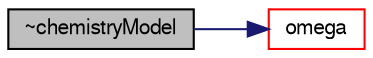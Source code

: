 digraph "~chemistryModel"
{
  bgcolor="transparent";
  edge [fontname="FreeSans",fontsize="10",labelfontname="FreeSans",labelfontsize="10"];
  node [fontname="FreeSans",fontsize="10",shape=record];
  rankdir="LR";
  Node9 [label="~chemistryModel",height=0.2,width=0.4,color="black", fillcolor="grey75", style="filled", fontcolor="black"];
  Node9 -> Node10 [color="midnightblue",fontsize="10",style="solid",fontname="FreeSans"];
  Node10 [label="omega",height=0.2,width=0.4,color="red",URL="$a29794.html#aec933e661c99de247ac7650a2587b09e",tooltip="dc/dt = omega, rate of change in concentration, for each species "];
}
